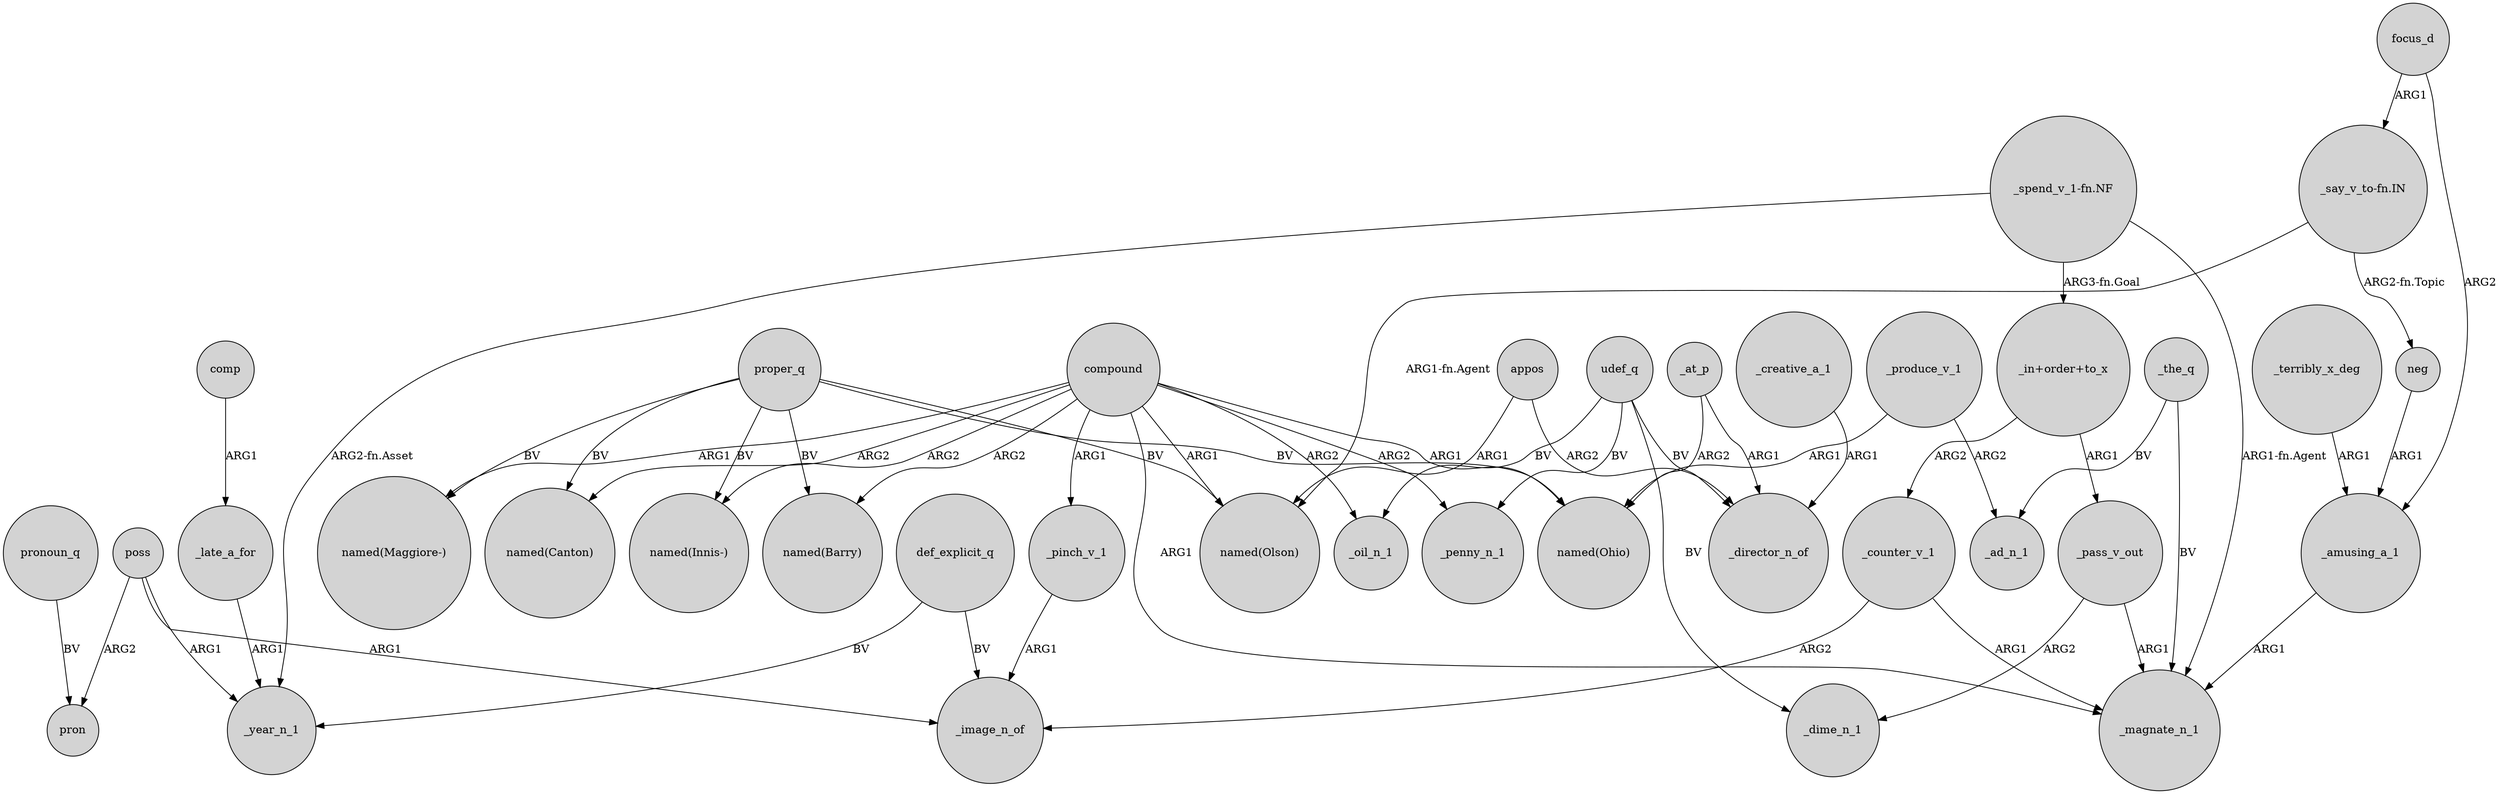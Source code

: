 digraph {
	node [shape=circle style=filled]
	compound -> "named(Ohio)" [label=ARG1]
	_the_q -> _magnate_n_1 [label=BV]
	_pass_v_out -> _magnate_n_1 [label=ARG1]
	_pass_v_out -> _dime_n_1 [label=ARG2]
	comp -> _late_a_for [label=ARG1]
	_pinch_v_1 -> _image_n_of [label=ARG1]
	_counter_v_1 -> _image_n_of [label=ARG2]
	poss -> pron [label=ARG2]
	proper_q -> "named(Maggiore-)" [label=BV]
	poss -> _image_n_of [label=ARG1]
	compound -> "named(Canton)" [label=ARG2]
	proper_q -> "named(Olson)" [label=BV]
	"_spend_v_1-fn.NF" -> _year_n_1 [label="ARG2-fn.Asset"]
	compound -> _penny_n_1 [label=ARG2]
	compound -> "named(Barry)" [label=ARG2]
	compound -> "named(Innis-)" [label=ARG2]
	appos -> "named(Olson)" [label=ARG1]
	udef_q -> _director_n_of [label=BV]
	_creative_a_1 -> _director_n_of [label=ARG1]
	proper_q -> "named(Ohio)" [label=BV]
	"_spend_v_1-fn.NF" -> "_in+order+to_x" [label="ARG3-fn.Goal"]
	poss -> _year_n_1 [label=ARG1]
	neg -> _amusing_a_1 [label=ARG1]
	"_say_v_to-fn.IN" -> "named(Olson)" [label="ARG1-fn.Agent"]
	_produce_v_1 -> "named(Ohio)" [label=ARG1]
	compound -> _pinch_v_1 [label=ARG1]
	compound -> "named(Olson)" [label=ARG1]
	pronoun_q -> pron [label=BV]
	compound -> _oil_n_1 [label=ARG2]
	_the_q -> _ad_n_1 [label=BV]
	_terribly_x_deg -> _amusing_a_1 [label=ARG1]
	_at_p -> _director_n_of [label=ARG1]
	udef_q -> _dime_n_1 [label=BV]
	compound -> _magnate_n_1 [label=ARG1]
	_produce_v_1 -> _ad_n_1 [label=ARG2]
	compound -> "named(Maggiore-)" [label=ARG1]
	_at_p -> "named(Ohio)" [label=ARG2]
	focus_d -> _amusing_a_1 [label=ARG2]
	_counter_v_1 -> _magnate_n_1 [label=ARG1]
	"_in+order+to_x" -> _pass_v_out [label=ARG1]
	udef_q -> _oil_n_1 [label=BV]
	_amusing_a_1 -> _magnate_n_1 [label=ARG1]
	"_spend_v_1-fn.NF" -> _magnate_n_1 [label="ARG1-fn.Agent"]
	"_say_v_to-fn.IN" -> neg [label="ARG2-fn.Topic"]
	udef_q -> _penny_n_1 [label=BV]
	proper_q -> "named(Canton)" [label=BV]
	proper_q -> "named(Barry)" [label=BV]
	proper_q -> "named(Innis-)" [label=BV]
	"_in+order+to_x" -> _counter_v_1 [label=ARG2]
	appos -> _director_n_of [label=ARG2]
	def_explicit_q -> _image_n_of [label=BV]
	_late_a_for -> _year_n_1 [label=ARG1]
	def_explicit_q -> _year_n_1 [label=BV]
	focus_d -> "_say_v_to-fn.IN" [label=ARG1]
}
